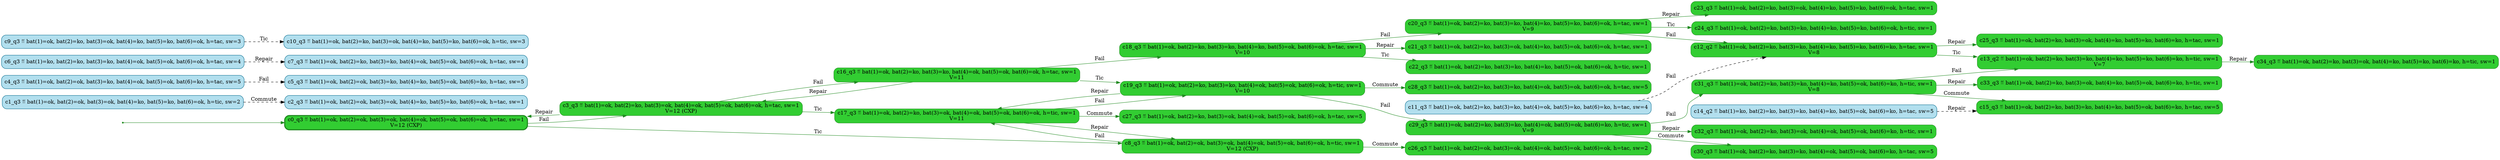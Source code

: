 digraph g {

	rankdir="LR"

	__invisible__[shape="point", color="forestgreen"]
	c0_q3[label="c0_q3 ≝ bat(1)=ok, bat(2)=ok, bat(3)=ok, bat(4)=ok, bat(5)=ok, bat(6)=ok, h=tac, sw=1\nV=12 (CXP)", shape="box", style="rounded, filled", color="forestgreen", fillcolor="limegreen", penwidth=3] // Initial
	c3_q3[label="c3_q3 ≝ bat(1)=ok, bat(2)=ko, bat(3)=ok, bat(4)=ok, bat(5)=ok, bat(6)=ok, h=tac, sw=1\nV=12 (CXP)", shape="box", style="rounded, filled", color="forestgreen", fillcolor="limegreen"]
	c16_q3[label="c16_q3 ≝ bat(1)=ok, bat(2)=ko, bat(3)=ko, bat(4)=ok, bat(5)=ok, bat(6)=ok, h=tac, sw=1\nV=11", shape="box", style="rounded, filled", color="forestgreen", fillcolor="limegreen"]
	c18_q3[label="c18_q3 ≝ bat(1)=ok, bat(2)=ko, bat(3)=ko, bat(4)=ko, bat(5)=ok, bat(6)=ok, h=tac, sw=1\nV=10", shape="box", style="rounded, filled", color="forestgreen", fillcolor="limegreen"]
	c20_q3[label="c20_q3 ≝ bat(1)=ok, bat(2)=ko, bat(3)=ko, bat(4)=ko, bat(5)=ko, bat(6)=ok, h=tac, sw=1\nV=9", shape="box", style="rounded, filled", color="forestgreen", fillcolor="limegreen"]
	c23_q3[label="c23_q3 ≝ bat(1)=ok, bat(2)=ko, bat(3)=ok, bat(4)=ko, bat(5)=ko, bat(6)=ok, h=tac, sw=1", shape="box", style="rounded, filled", color="forestgreen", fillcolor="limegreen"]
	c24_q3[label="c24_q3 ≝ bat(1)=ok, bat(2)=ko, bat(3)=ko, bat(4)=ko, bat(5)=ko, bat(6)=ok, h=tic, sw=1", shape="box", style="rounded, filled", color="forestgreen", fillcolor="limegreen"]
	c12_q2[label="c12_q2 ≝ bat(1)=ok, bat(2)=ko, bat(3)=ko, bat(4)=ko, bat(5)=ko, bat(6)=ko, h=tac, sw=1\nV=8", shape="box", style="rounded, filled", color="forestgreen", fillcolor="limegreen"]
	c13_q2[label="c13_q2 ≝ bat(1)=ok, bat(2)=ko, bat(3)=ko, bat(4)=ko, bat(5)=ko, bat(6)=ko, h=tic, sw=1\nV=7", shape="box", style="rounded, filled", color="forestgreen", fillcolor="limegreen"]
	c34_q3[label="c34_q3 ≝ bat(1)=ok, bat(2)=ko, bat(3)=ok, bat(4)=ko, bat(5)=ko, bat(6)=ko, h=tic, sw=1", shape="box", style="rounded, filled", color="forestgreen", fillcolor="limegreen"]
	c25_q3[label="c25_q3 ≝ bat(1)=ok, bat(2)=ko, bat(3)=ok, bat(4)=ko, bat(5)=ko, bat(6)=ko, h=tac, sw=1", shape="box", style="rounded, filled", color="forestgreen", fillcolor="limegreen"]
	c21_q3[label="c21_q3 ≝ bat(1)=ok, bat(2)=ko, bat(3)=ok, bat(4)=ko, bat(5)=ok, bat(6)=ok, h=tac, sw=1", shape="box", style="rounded, filled", color="forestgreen", fillcolor="limegreen"]
	c22_q3[label="c22_q3 ≝ bat(1)=ok, bat(2)=ko, bat(3)=ko, bat(4)=ko, bat(5)=ok, bat(6)=ok, h=tic, sw=1", shape="box", style="rounded, filled", color="forestgreen", fillcolor="limegreen"]
	c19_q3[label="c19_q3 ≝ bat(1)=ok, bat(2)=ko, bat(3)=ko, bat(4)=ok, bat(5)=ok, bat(6)=ok, h=tic, sw=1\nV=10", shape="box", style="rounded, filled", color="forestgreen", fillcolor="limegreen"]
	c28_q3[label="c28_q3 ≝ bat(1)=ok, bat(2)=ko, bat(3)=ko, bat(4)=ok, bat(5)=ok, bat(6)=ok, h=tac, sw=5", shape="box", style="rounded, filled", color="forestgreen", fillcolor="limegreen"]
	c29_q3[label="c29_q3 ≝ bat(1)=ok, bat(2)=ko, bat(3)=ko, bat(4)=ok, bat(5)=ok, bat(6)=ko, h=tic, sw=1\nV=9", shape="box", style="rounded, filled", color="forestgreen", fillcolor="limegreen"]
	c30_q3[label="c30_q3 ≝ bat(1)=ok, bat(2)=ko, bat(3)=ko, bat(4)=ok, bat(5)=ok, bat(6)=ko, h=tac, sw=5", shape="box", style="rounded, filled", color="forestgreen", fillcolor="limegreen"]
	c31_q3[label="c31_q3 ≝ bat(1)=ok, bat(2)=ko, bat(3)=ko, bat(4)=ko, bat(5)=ok, bat(6)=ko, h=tic, sw=1\nV=8", shape="box", style="rounded, filled", color="forestgreen", fillcolor="limegreen"]
	c15_q3[label="c15_q3 ≝ bat(1)=ok, bat(2)=ko, bat(3)=ko, bat(4)=ko, bat(5)=ok, bat(6)=ko, h=tac, sw=5", shape="box", style="rounded, filled", color="forestgreen", fillcolor="limegreen"]
	c33_q3[label="c33_q3 ≝ bat(1)=ok, bat(2)=ko, bat(3)=ok, bat(4)=ko, bat(5)=ok, bat(6)=ko, h=tic, sw=1", shape="box", style="rounded, filled", color="forestgreen", fillcolor="limegreen"]
	c32_q3[label="c32_q3 ≝ bat(1)=ok, bat(2)=ko, bat(3)=ok, bat(4)=ok, bat(5)=ok, bat(6)=ko, h=tic, sw=1", shape="box", style="rounded, filled", color="forestgreen", fillcolor="limegreen"]
	c17_q3[label="c17_q3 ≝ bat(1)=ok, bat(2)=ko, bat(3)=ok, bat(4)=ok, bat(5)=ok, bat(6)=ok, h=tic, sw=1\nV=11", shape="box", style="rounded, filled", color="forestgreen", fillcolor="limegreen"]
	c27_q3[label="c27_q3 ≝ bat(1)=ok, bat(2)=ko, bat(3)=ok, bat(4)=ok, bat(5)=ok, bat(6)=ok, h=tac, sw=5", shape="box", style="rounded, filled", color="forestgreen", fillcolor="limegreen"]
	c8_q3[label="c8_q3 ≝ bat(1)=ok, bat(2)=ok, bat(3)=ok, bat(4)=ok, bat(5)=ok, bat(6)=ok, h=tic, sw=1\nV=12 (CXP)", shape="box", style="rounded, filled", color="forestgreen", fillcolor="limegreen"]
	c26_q3[label="c26_q3 ≝ bat(1)=ok, bat(2)=ok, bat(3)=ok, bat(4)=ok, bat(5)=ok, bat(6)=ok, h=tac, sw=2", shape="box", style="rounded, filled", color="forestgreen", fillcolor="limegreen"]
	c1_q3[label="c1_q3 ≝ bat(1)=ok, bat(2)=ok, bat(3)=ok, bat(4)=ko, bat(5)=ko, bat(6)=ok, h=tic, sw=2", shape="box", style="rounded, filled", color="deepskyblue4", fillcolor="lightblue2"]
	c2_q3[label="c2_q3 ≝ bat(1)=ok, bat(2)=ok, bat(3)=ok, bat(4)=ko, bat(5)=ko, bat(6)=ok, h=tac, sw=1", shape="box", style="rounded, filled", color="deepskyblue4", fillcolor="lightblue2"]
	c4_q3[label="c4_q3 ≝ bat(1)=ok, bat(2)=ok, bat(3)=ko, bat(4)=ok, bat(5)=ok, bat(6)=ko, h=tac, sw=5", shape="box", style="rounded, filled", color="deepskyblue4", fillcolor="lightblue2"]
	c5_q3[label="c5_q3 ≝ bat(1)=ok, bat(2)=ok, bat(3)=ko, bat(4)=ko, bat(5)=ok, bat(6)=ko, h=tac, sw=5", shape="box", style="rounded, filled", color="deepskyblue4", fillcolor="lightblue2"]
	c6_q3[label="c6_q3 ≝ bat(1)=ko, bat(2)=ko, bat(3)=ko, bat(4)=ok, bat(5)=ok, bat(6)=ok, h=tac, sw=4", shape="box", style="rounded, filled", color="deepskyblue4", fillcolor="lightblue2"]
	c7_q3[label="c7_q3 ≝ bat(1)=ok, bat(2)=ko, bat(3)=ko, bat(4)=ok, bat(5)=ok, bat(6)=ok, h=tac, sw=4", shape="box", style="rounded, filled", color="deepskyblue4", fillcolor="lightblue2"]
	c9_q3[label="c9_q3 ≝ bat(1)=ok, bat(2)=ko, bat(3)=ok, bat(4)=ko, bat(5)=ko, bat(6)=ok, h=tac, sw=3", shape="box", style="rounded, filled", color="deepskyblue4", fillcolor="lightblue2"]
	c10_q3[label="c10_q3 ≝ bat(1)=ok, bat(2)=ko, bat(3)=ok, bat(4)=ko, bat(5)=ko, bat(6)=ok, h=tic, sw=3", shape="box", style="rounded, filled", color="deepskyblue4", fillcolor="lightblue2"]
	c11_q3[label="c11_q3 ≝ bat(1)=ok, bat(2)=ko, bat(3)=ko, bat(4)=ok, bat(5)=ko, bat(6)=ko, h=tac, sw=4", shape="box", style="rounded, filled", color="deepskyblue4", fillcolor="lightblue2"]
	c14_q2[label="c14_q2 ≝ bat(1)=ko, bat(2)=ko, bat(3)=ko, bat(4)=ko, bat(5)=ok, bat(6)=ko, h=tac, sw=5", shape="box", style="rounded, filled", color="deepskyblue4", fillcolor="lightblue2"]

	__invisible__ -> c0_q3[color="forestgreen"]
	c0_q3 -> c3_q3[label="Fail", color="forestgreen"]
	c3_q3 -> c0_q3[label="Repair", color="forestgreen"]
	c3_q3 -> c16_q3[label="Fail", color="forestgreen"]
	c16_q3 -> c18_q3[label="Fail", color="forestgreen"]
	c18_q3 -> c20_q3[label="Fail", color="forestgreen"]
	c20_q3 -> c23_q3[label="Repair", color="forestgreen"]
	c20_q3 -> c24_q3[label="Tic", color="forestgreen"]
	c20_q3 -> c12_q2[label="Fail", color="forestgreen"]
	c12_q2 -> c13_q2[label="Tic", color="forestgreen"]
	c13_q2 -> c34_q3[label="Repair", color="forestgreen"]
	c12_q2 -> c25_q3[label="Repair", color="forestgreen"]
	c18_q3 -> c21_q3[label="Repair", color="forestgreen"]
	c18_q3 -> c22_q3[label="Tic", color="forestgreen"]
	c16_q3 -> c3_q3[label="Repair", color="forestgreen"]
	c16_q3 -> c19_q3[label="Tic", color="forestgreen"]
	c19_q3 -> c28_q3[label="Commute", color="forestgreen"]
	c19_q3 -> c29_q3[label="Fail", color="forestgreen"]
	c29_q3 -> c30_q3[label="Commute", color="forestgreen"]
	c29_q3 -> c31_q3[label="Fail", color="forestgreen"]
	c31_q3 -> c15_q3[label="Commute", color="forestgreen"]
	c31_q3 -> c33_q3[label="Repair", color="forestgreen"]
	c31_q3 -> c13_q2[label="Fail", color="forestgreen"]
	c29_q3 -> c32_q3[label="Repair", color="forestgreen"]
	c19_q3 -> c17_q3[label="Repair", color="forestgreen"]
	c17_q3 -> c27_q3[label="Commute", color="forestgreen"]
	c17_q3 -> c19_q3[label="Fail", color="forestgreen"]
	c17_q3 -> c8_q3[label="Repair", color="forestgreen"]
	c8_q3 -> c26_q3[label="Commute", color="forestgreen"]
	c8_q3 -> c17_q3[label="Fail", color="forestgreen"]
	c3_q3 -> c17_q3[label="Tic", color="forestgreen"]
	c0_q3 -> c8_q3[label="Tic", color="forestgreen"]
	c1_q3 -> c2_q3[label="Commute", color="black", style="dashed"]
	c4_q3 -> c5_q3[label="Fail", color="black", style="dashed"]
	c6_q3 -> c7_q3[label="Repair", color="black", style="dashed"]
	c9_q3 -> c10_q3[label="Tic", color="black", style="dashed"]
	c11_q3 -> c12_q2[label="Fail", color="black", style="dashed"]
	c14_q2 -> c15_q3[label="Repair", color="black", style="dashed"]

}
